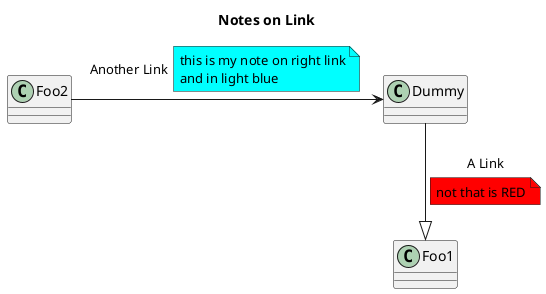 @startuml
title Notes on Link

class Dummy
class Foo1
class Foo2

Dummy --|> Foo1 : A Link
note on link #red: not that is RED

Foo2 -> Dummy : Another Link
note right on link #cyan
    this is my note on right link
    and in light blue
end note

@enduml